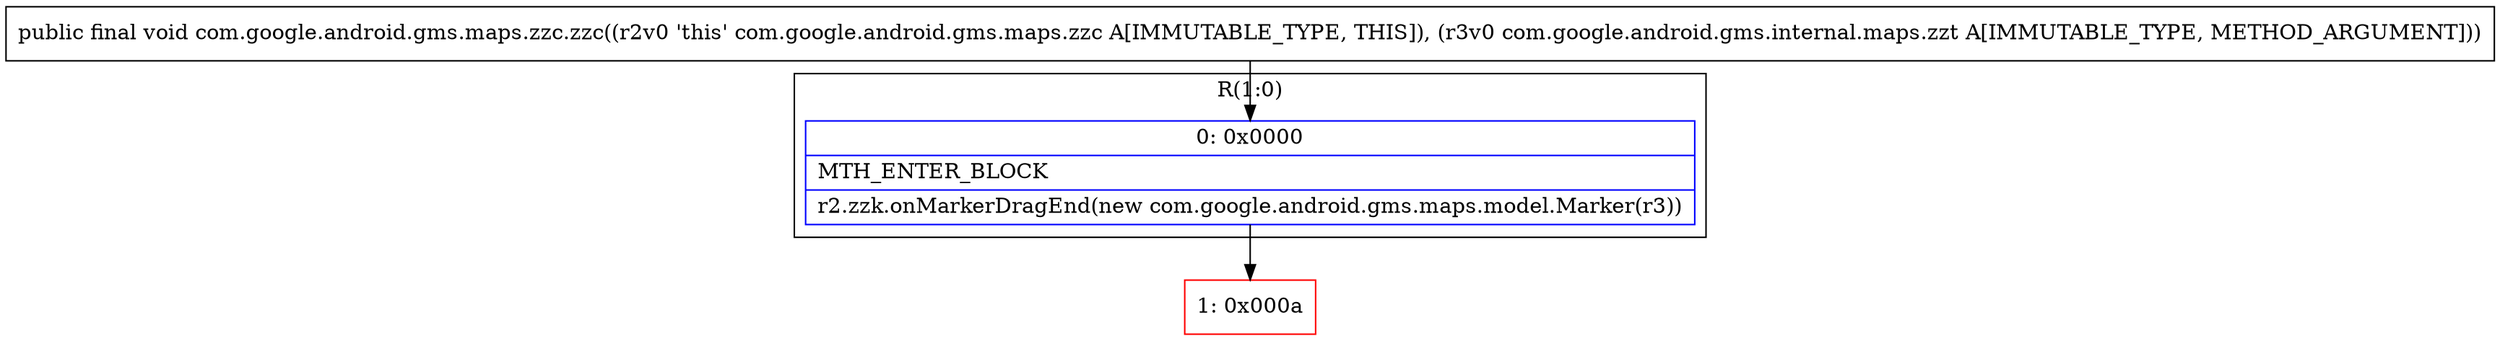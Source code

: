 digraph "CFG forcom.google.android.gms.maps.zzc.zzc(Lcom\/google\/android\/gms\/internal\/maps\/zzt;)V" {
subgraph cluster_Region_1840932497 {
label = "R(1:0)";
node [shape=record,color=blue];
Node_0 [shape=record,label="{0\:\ 0x0000|MTH_ENTER_BLOCK\l|r2.zzk.onMarkerDragEnd(new com.google.android.gms.maps.model.Marker(r3))\l}"];
}
Node_1 [shape=record,color=red,label="{1\:\ 0x000a}"];
MethodNode[shape=record,label="{public final void com.google.android.gms.maps.zzc.zzc((r2v0 'this' com.google.android.gms.maps.zzc A[IMMUTABLE_TYPE, THIS]), (r3v0 com.google.android.gms.internal.maps.zzt A[IMMUTABLE_TYPE, METHOD_ARGUMENT])) }"];
MethodNode -> Node_0;
Node_0 -> Node_1;
}

